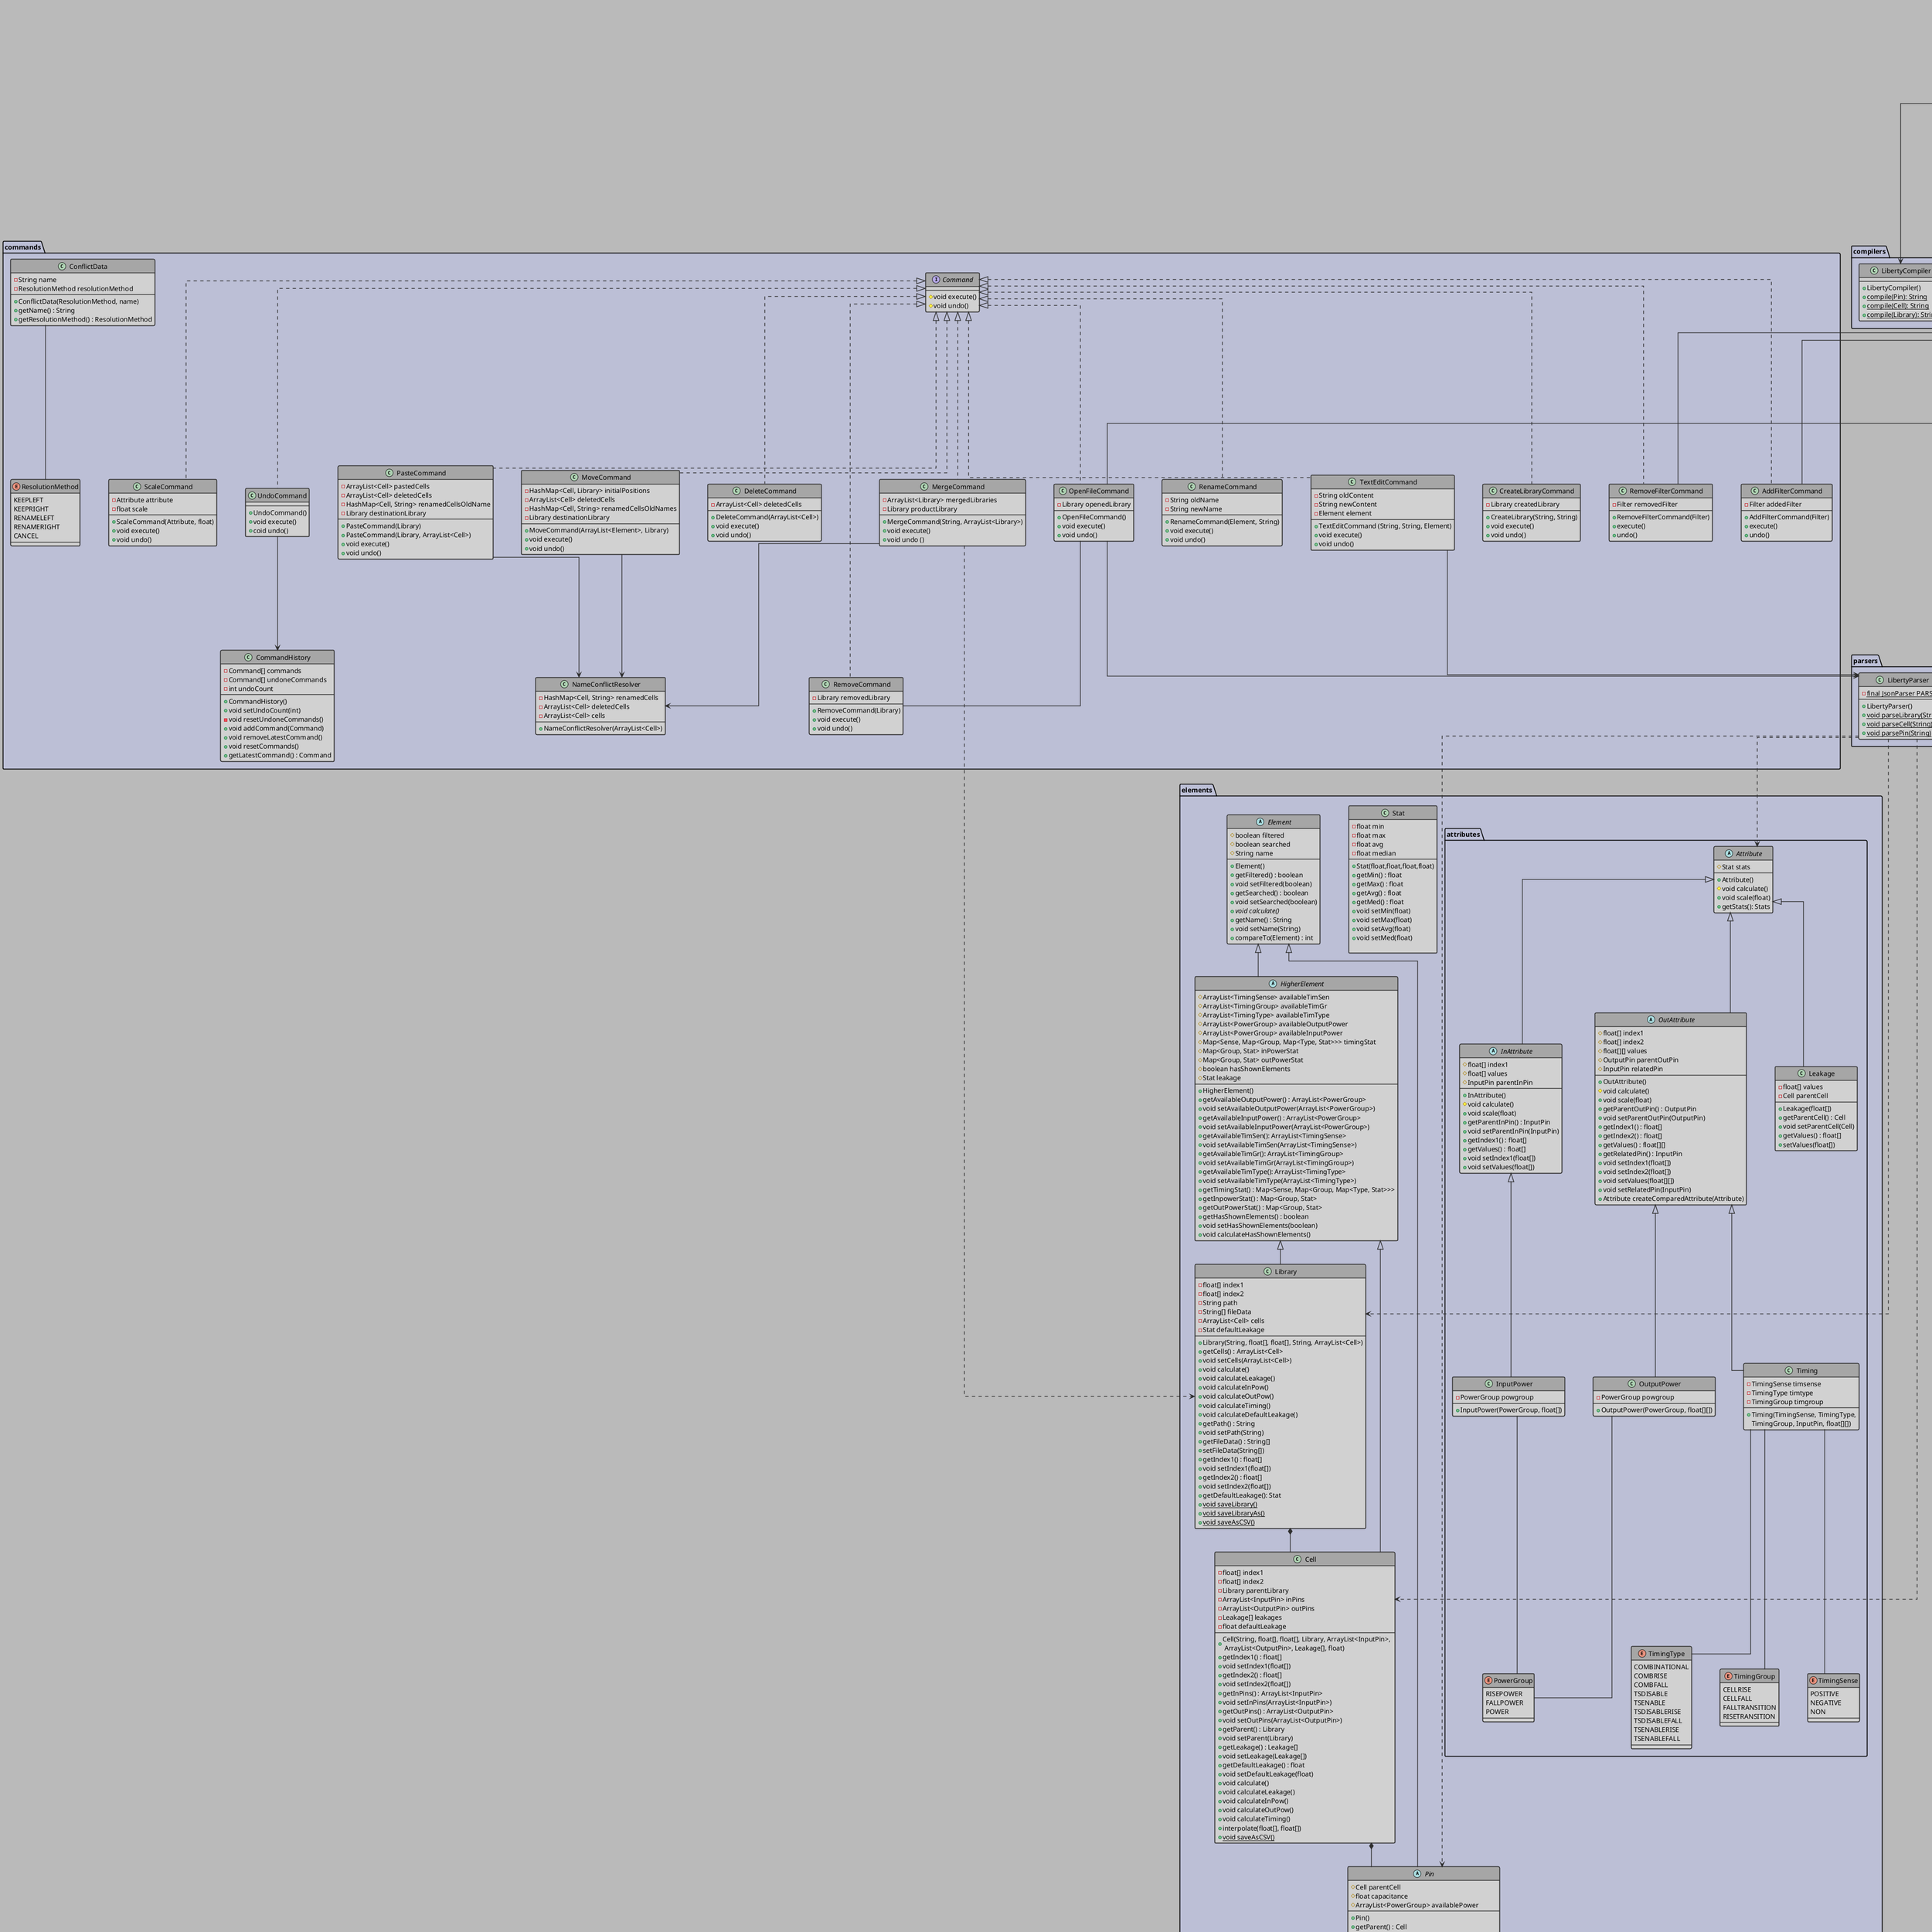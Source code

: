@startuml Model
skinparam linetype ortho
!startsub DIAGRAM
skinparam {
    Linetype ortho
    BackgroundColor #bababa
    Shadowing false
    Nodesep 60
    Ranksep 50
}
skinparam Arrow {
    Color #2e2e2e
    Thickness 1.5
}
skinparam CircledCharacter {
    Radius 8
    FontSize 10
}
skinparam class {
    BackgroundColor #d1d1d1
    BorderColor #2e2e2e
    BorderThickness 1.5
    HeaderBackgroundColor #a6a6a6
}
skinparam package {
    BackgroundColor #bcbfd6
    BorderThickness 1.8
}
skinparam Note {
    BackgroundColor #297547
    BorderColor #171a17
    FontColor #e8e8e8
}

/' package panelData{
    enum ElementType {
        LIBRARY
        CELL
        INPIN
        OUTPIN
    }
    enum AttributeType{
        OUTPOWER
        INPOWER
        DEFLEAKAGE
        LEAKAGE
        TIMING
        AREA
        CAPACITANCE
    }
    abstract class Panel{
        ElementType elementType
        String panelName
    }
    class TextEditor extends Panel{
        - Element element
        - String Content
        - String greyedBeforeContent
        - String greyedAfterContent
        __
        + search(String) : int
        + switchToElementView()
        + updateData()
    }
    interface GraphicImp{
        AttributeType attribute
        PowerGroup powgroup
        TimingGroup timgroup
        TimingType timtype
        TimingSense timsense
        Mode mode
        __
        {abstract} getData()
    }
    interface CompareView{
        __
        {abstract} void selectElement(Element)
        {abstract} void deselectElement(Element)
    }
    class CompareLibraryView extends Panel implements GraphicImp, CompareView{
        Element[] openedLibraries
        Library[] selectedLibraries
        __
        + void getData()
        + void selectElement(Element)
        + void deselectElement(Element)
    }
    class CompareCellPinView extends Panel implements GraphicImp, CompareView{
        Cell[] openedCells
        Element[] selectedElements
        __
        + void getData()
        + void selectElement(Element)
        + void deselectElement(Element)
    }
    class ElementView extends Panel implements GraphicImp{
        Element element
        __
        + void switchToTextEditor()
        + getData()
    }
}'/

package elements{
    class Stat {
        -float min 
        -float max
        -float avg
        -float median
        __
        + Stat(float,float,float,float)
        + getMin() : float
        + getMax() : float
        + getAvg() : float
        + getMed() : float
        + void setMin(float)
        + void setMax(float)
        + void setAvg(float)
        + void setMed(float)

    }
    package attributes {
        abstract class Attribute{ 
            # Stat stats
            __
            + Attribute()
            # void calculate()
            + void scale(float)
            + getStats(): Stats
        }
        abstract class InAttribute extends Attribute{ 
            # float[] index1
            # float[] values
            # InputPin parentInPin
            __
            + InAttribute()
            # void calculate()
            + void scale(float)
            + getParentInPin() : InputPin
            + void setParentInPin(InputPin)
            + getIndex1() : float[]
            + getValues() : float[]
            + void setIndex1(float[])
            + void setValues(float[])
        }
        abstract class OutAttribute extends Attribute{ 
            # float[] index1 
            # float[] index2
            # float[][] values
            # OutputPin parentOutPin
            # InputPin relatedPin
            __
            + OutAttribute()
            # void calculate()
            + void scale(float)
            + getParentOutPin() : OutputPin
            + void setParentOutPin(OutputPin)
            + getIndex1() : float[]
            + getIndex2() : float[]
            + getValues() : float[][]
            + getRelatedPin() : InputPin
            + void setIndex1(float[])
            + void setIndex2(float[])
            + void setValues(float[][])
            + void setRelatedPin(InputPin)
            + Attribute createComparedAttribute(Attribute)
        }
        enum TimingSense {
        POSITIVE
        NEGATIVE
        NON
        }
        enum TimingType {
        COMBINATIONAL
        COMBRISE
        COMBFALL
        TSDISABLE
        TSENABLE
        TSDISABLERISE
        TSDISABLEFALL
        TSENABLERISE
        TSENABLEFALL
        }
        enum TimingGroup {
        CELLRISE
        CELLFALL
        FALLTRANSITION
        RISETRANSITION
        }
        enum PowerGroup {
        RISEPOWER
        FALLPOWER
        POWER
        }
        class Timing extends OutAttribute {
            -TimingSense timsense
            -TimingType timtype
            -TimingGroup timgroup
            __
            + Timing(TimingSense, TimingType,
            TimingGroup, InputPin, float[][])
        }
        class InputPower extends InAttribute {
            -PowerGroup powgroup
            __
            + InputPower(PowerGroup, float[])
        }
        class OutputPower extends OutAttribute {
            -PowerGroup powgroup 
            __
            + OutputPower(PowerGroup, float[][])
        }
        class Leakage extends Attribute {
            - float[] values
            - Cell parentCell
            __
            + Leakage(float[])
            + getParentCell() : Cell
            + void setParentCell(Cell)
            + getValues() : float[]
            + setValues(float[])
        }
    }
    abstract class Element{
        # boolean filtered
        # boolean searched
        # String name
        __
        + Element()
        + getFiltered() : boolean
        + void setFiltered(boolean)
        + getSearched() : boolean
        + void setSearched(boolean)
        + {abstract} void calculate()
        + getName() : String
        + void setName(String)
        + compareTo(Element) : int
    }
    abstract class HigherElement extends Element{
        # ArrayList<TimingSense> availableTimSen
        # ArrayList<TimingGroup> availableTimGr
        # ArrayList<TimingType> availableTimType
        # ArrayList<PowerGroup> availableOutputPower
        # ArrayList<PowerGroup> availableInputPower
        # Map<Sense, Map<Group, Map<Type, Stat>>> timingStat
        # Map<Group, Stat> inPowerStat
        # Map<Group, Stat> outPowerStat
        # boolean hasShownElements
        # Stat leakage
        __
        + HigherElement()
        + getAvailableOutputPower() : ArrayList<PowerGroup>
        + void setAvailableOutputPower(ArrayList<PowerGroup>)
        + getAvailableInputPower() : ArrayList<PowerGroup>
        + void setAvailableInputPower(ArrayList<PowerGroup>)
        + getAvailableTimSen(): ArrayList<TimingSense>
        + void setAvailableTimSen(ArrayList<TimingSense>)
        + getAvailableTimGr(): ArrayList<TimingGroup>
        + void setAvailableTimGr(ArrayList<TimingGroup>)
        + getAvailableTimType(): ArrayList<TimingType>
        + void setAvailableTimType(ArrayList<TimingType>)
        + getTimingStat() : Map<Sense, Map<Group, Map<Type, Stat>>>
        + getInpowerStat() : Map<Group, Stat>
        + getOutPowerStat() : Map<Group, Stat>
        + getHasShownElements() : boolean
        + void setHasShownElements(boolean)
        + void calculateHasShownElements()
    }
    class Library extends HigherElement{
        - float[] index1
        - float[] index2
        - String path
        - String[] fileData
        - ArrayList<Cell> cells
        - Stat defaultLeakage
        __
        + Library(String, float[], float[], String, ArrayList<Cell>)
        + getCells() : ArrayList<Cell>
        + void setCells(ArrayList<Cell>)
        + void calculate()
        + void calculateLeakage()
        + void calculateInPow()
        + void calculateOutPow()
        + void calculateTiming()
        + void calculateDefaultLeakage()
        + getPath() : String
        + void setPath(String)
        + getFileData() : String[]
        + setFileData(String[])
        + getIndex1() : float[]
        + void setIndex1(float[])
        + getIndex2() : float[]
        + void setIndex2(float[])
        + getDefaultLeakage(): Stat
        + {static} void saveLibrary()
        + {static} void saveLibraryAs()
        + {static} void saveAsCSV()
    }
    class Cell extends HigherElement{
        - float[] index1
        - float[] index2
        - Library parentLibrary
        - ArrayList<InputPin> inPins
        - ArrayList<OutputPin> outPins
        - Leakage[] leakages
        - float defaultLeakage
        __
        + Cell(String, float[], float[], Library, ArrayList<InputPin>, \n ArrayList<OutputPin>, Leakage[], float)
        + getIndex1() : float[]
        + void setIndex1(float[])
        + getIndex2() : float[]
        + void setIndex2(float[])
        + getInPins() : ArrayList<InputPin>
        + void setInPins(ArrayList<InputPin>)
        + getOutPins() : ArrayList<OutputPin>
        + void setOutPins(ArrayList<OutputPin>)
        + getParent() : Library
        + void setParent(Library)
        + getLeakage() : Leakage[]
        + void setLeakage(Leakage[])
        + getDefaultLeakage() : float
        + void setDefaultLeakage(float)
        + void calculate()
        + void calculateLeakage()
        + void calculateInPow()
        + void calculateOutPow()
        + void calculateTiming()
        + interpolate(float[], float[])
        + {static} void saveAsCSV()
    }
    abstract class Pin extends Element{
        # Cell parentCell
        # float capacitance
        # ArrayList<PowerGroup> availablePower
        __
        + Pin()
        + getParent() : Cell
        + void setParent(Cell)
        + getCapacitance() : float
        + setCapacitance(float) 
        + getAvailablePower() : ArrayList<PowerGroup>
        + setAvailablePower() : ArrayList<PowerGroup>
    }
    class InputPin{
        - ArrayList<InputPower> inputPowers
        __
        + InputPin(String, Cell, ArrayList<InputPower>)
        + void calculate()
        + void calculatePower()
        + getInputPowers(): ArrayList<InputPower>
        + void setInputPowers(ArrayList<InputPower>)
        + interpolate(float[])
        + {static} void saveAsCSV()
    }
    class OutputPin{
        - ArrayList<TimingSense> availableTimSen
        - ArrayList<TimingGroup> availableTimGr
        - ArrayList<TimingType> availableTimType
        - ArrayList<OutputPower> outputPowers
        - ArrayList<Timing> timings
        - String outputFunction
        __
        + OutputPin(String, Cell, ArrayList<OutputPower>, ArrayList<Timing>)
        + getTimings(): ArrayList<Timing>
        + void setTimings(ArrayList<Timing>)
        + getOutputPowers(): ArrayList<OutputPower>
        + void setOutputPowers(ArrayList<OutputPower>)
        + getAvailableTimSen(): ArrayList<TimingSense>
        + setAvailableTimSen(ArrayList<TimingSense>)
        + getAvailableTimGr(): ArrayList<TimingGroup>
        + setAvailableTimGr(ArrayList<TimingGroup>)
        + getAvailableTimType(): ArrayList<TimingType>
        + setAvailableTimType(ArrayList<TimingType>)
        + getOutputFunction(): String
        + void setOutputFunction(String)
        + void calculate()
        + void calculatePower()
        + void calculateTiming()
        + interpolate(float[], float[])
        + {static} void saveAsCSV()
    }
}


package exceptions{
    class InvalidComparisonException
    class InvalidFileFormatException
    class ExceedingFileSizeException
    class TooManySelectedException
    class TooManyPanelsOpenedException
    class InvalidArgumentException
    class InvalidNameException
}
package commands{
    interface Command{
        __
        # void execute()
        # void undo()
    }
    class CommandHistory{
        - Command[] commands
        - Command[] undoneCommands
        - int undoCount
        __
        + CommandHistory()
        + void setUndoCount(int)
        - void resetUndoneCommands()
        + void addCommand(Command)
        + void removeLatestCommand()
        + void resetCommands()
        + getLatestCommand() : Command
    }
    class CreateLibraryCommand implements Command{
        - Library createdLibrary
        __
        + CreateLibrary(String, String)
        + void execute()
        + void undo()
    }
    class ScaleCommand implements Command{
        - Attribute attribute
        - float scale
        __
        + ScaleCommand(Attribute, float)
        + void execute()
        + void undo()
    }
    
    class RemoveFilterCommand implements Command{
        - Filter removedFilter
        __
        + RemoveFilterCommand(Filter)
        + execute()
        + undo()
    }
    class AddFilterCommand implements Command{
        - Filter addedFilter
        __
        + AddFilterCommand(Filter)
        + execute()
        + undo()
    }
    class TextEditCommand implements Command{
        - String oldContent
        - String newContent
        - Element element
        __
        + TextEditCommand (String, String, Element)
        + void execute()
        + void undo()
    }
    class UndoCommand implements Command{
        __
        + UndoCommand()
        + void execute()
        + coid undo()
    }
    class MergeCommand implements Command{
        - ArrayList<Library> mergedLibraries
        - Library productLibrary
        __
        + MergeCommand(String, ArrayList<Library>)
        + void execute()
        + void undo ()
    }
    class DeleteCommand implements Command{
        - ArrayList<Cell> deletedCells
        __
        + DeleteCommand(ArrayList<Cell>)
        + void execute()
        + void undo()
    }
    class RemoveCommand implements Command{
        - Library removedLibrary
        __
        + RemoveCommand(Library)
        + void execute()
        + void undo()
    }
    class PasteCommand implements Command{
        - ArrayList<Cell> pastedCells
        - ArrayList<Cell> deletedCells
        - HashMap<Cell, String> renamedCellsOldName
        - Library destinationLibrary
        __
        + PasteCommand(Library)
        + PasteCommand(Library, ArrayList<Cell>)
        + void execute()
        + void undo()
    }
    class MoveCommand implements Command{
        - HashMap<Cell, Library> initialPositions
        - ArrayList<Cell> deletedCells
        - HashMap<Cell, String> renamedCellsOldNames
        - Library destinationLibrary
        __
        + MoveCommand(ArrayList<Element>, Library)
        + void execute()
        + void undo()
    }
    class RenameCommand implements Command{
        - String oldName
        - String newName
        __
        + RenameCommand(Element, String)
        + void execute()
        + void undo()
    }
    class OpenFileCommand implements Command {
        - Library openedLibrary
        __
        + OpenFileCommand()
        + void execute()
        + void undo()
    }
    class NameConflictResolver{
        - HashMap<Cell, String> renamedCells
        - ArrayList<Cell> deletedCells
        - ArrayList<Cell> cells
        __
        + NameConflictResolver(ArrayList<Cell>)
    }
    class ConflictData{
        - String name
        - ResolutionMethod resolutionMethod
        __
        + ConflictData(ResolutionMethod, name)
        + getName() : String
        + getResolutionMethod() : ResolutionMethod
    }
    enum ResolutionMethod{
        KEEPLEFT
        KEEPRIGHT
        RENAMELEFT
        RENAMERIGHT
        CANCEL
    }
    ConflictData -- ResolutionMethod
    MoveCommand --> NameConflictResolver
    PasteCommand --> NameConflictResolver
    MergeCommand --> NameConflictResolver
    OpenFileCommand -- RemoveCommand
    /'class SelectStatCommand implements Command{
        __
        + SelectStatCommand(String)
        + void execute()
        + void undo()
    }
    class SelectDropdownCommand implements Command {
        + SelectDropdownCommand(String)
        + void execute()
        + void undo()
    }
    class SelectCompareCommand implements Command {
        + SelectCompareCommand(Element)
        + void execute()
        + void undo()
    }
    '/
}


package parsers { 
    class LibertyParser {
    - {static} final JsonParser PARSER
    __
    + LibertyParser()
    + {static} void parseLibrary(String)
    + {static} void parseCell(String)
    + {static} void parsePin(String)
    }
}
package compilers {
    class CSVCompiler{
    __
    + CSVCompiler()
    + {Static} compile(Pin): String
    + {Static} compile(Cell): String
    + {Static} compile(Library): String
    }
    class LibertyCompiler{
    + LibertyCompiler()
    + {Static} compile(Pin): String
    + {Static} compile(Cell): String
    + {Static} compile(Library): String
    }
}
package project {
    class Model {
        - {static} Model instance = new Model()
        - Project currentProject
        - Settings currentSettings
        - Shortcuts currentShortcuts
        __
        - Model()
        + {static} Model getInstance()
        + Project getCurrentProject()
        + void loadProject()
        + void saveProject()
        + Settings getCurrentSettings()
        + void saveSettings()
        + void resetSettings()
        + Shortcuts getCurrentShortcuts()
        + void saveShortcuts()
        + void resetShorcuts()
        + notify()
    }
    class Project {
    - ArrayList<Library> libraries
    - HashSet<Element> copiedElements
    - HashSet<Element> openedInTextElements
    - ArrayList<Filter> filters
    __
    + Project()
    + notify()
    + getLibraries() : ArrayList<Library>
    + getCopiedElements(): HashSet<Element>
    + getOpenedInTextElements(): HashSet<Element>
    + getFilters(): ArrayList<Filter>
    + void setLibraries(ArrayList<Library>) 
    + void setOpenedInTextElements(HashSet<Element>)
    + void setCopiedElements(HashSet<Element>)
    + void setFilters(ArrayList<Filter>)
    + void saveDefaultFilters()
    + void loadDefaultFilters()
    }
    class FileManager{
        __
        + {static} openFile(): File
        + {static} openFile(String): File
        + {static} void saveFile(String, String[], String)
        + {static} void saveFile(String, String, String, String)
    }
    class Interpolator{
        __
        + Interpolator()
        + {static} float[] interpolate(float[], float[], float[])
        + {static} float[][] bicubicInterpolate(float[], float[], float[][], float[], float[])
    }
enum LanguageEnum{
        ENGLISH
        DEUTSCH
        TURK
        SHQIP
        FRANCAIS
    }
    enum ColorThemeEnum{
        Theme1
        Theme2
        Theme3
        ANDSOON
    }
    class Settings{
        - Language currentLanguage
        - ColorTheme colorTheme
        - String fontType
        - int fontSize
        - int barCount
        - int undoCount
        - boolean editorOpenedFirst
        __
        + Settings()
        + void setLanguage(LanguageEnum)
        + void setColorTheme(ColorThemeEnum)
        + void setFontType(String)
        + void setFontSize(int)
        + void setBarCount(int)
        + void setUndoCount(int)
        + void setEditorOpenedFirst(boolean)
        + getLanguage() : LanguageEnum
        + getColorTheme() : ColorThemeEnum
        + getFontType() : String
        + getFontSize() : int
        + getBarCount() : int
        + getUndoCount() : int
        + getEditorOpenedFirst(): boolean
        - void notify()
    }
    LanguageEnum -- Settings
    ColorThemeEnum -- Settings
    class ColorTheme{
        - HashMap<ColorEnum, int> colors
        __
        + ColorTheme()
        + getColor(ColorEnum): int[]
    }
    enum ColorEnum{
        System_BG
        System_Shade
        Hover_Highlight
        Text_Default
        Liberty_Window_BG
        Section
        SubSection
        Input_Field_BG
        Interactable_BG
        Scroll_Bar_Handle
        Text_Active
        Text_Selected
    }
    ColorEnum -- ColorTheme
    class Language{
        - HashMap<TextComponent, String> map
        __
        + getTextComponent(TextComponent): String
    }
    enum TextComponent{
        PROGRAM_DESCRIPTION
        LIBRARY
        CELL
        PIN
        INDEX
        FILE
        EDIT
        INFO
        EDITOR
        VIEWER
        ...
        ABOUT_TEXT
    }
    Settings *-- ColorTheme
    Settings *-- Language
    class Shortcuts{
    - HashMap<char, Event> actions
    __
    + void setKey(char, Event)
    + void removeKey(char)
    + ArrayList<char> getKeys()
    + Event getAction(char)
    }
    enum Operation{
        LESS
        EQUAL
        BIGGER
    }
    enum Mode{
        MAX
        MIN
        AVG
        MED
    }
    class Filter{
        - Attribute attribute
        - Mode mode
        - float value
        - Operation operation
        - boolean status
        __
        + Filter(Attribute, Mode, 
        float, Operation)
        + void filter()
        + setStatus(boolean)
        + getStatus(): boolean
    }
}
Project --> CSVCompiler
Model --> Settings
Model --> Shortcuts
Model --> FileManager
Filter --> FileManager
MergeCommand ..> Library
Project --* Model
TextEditCommand --> LibertyParser
LibertyParser ..> Library
LibertyParser ..> Cell
LibertyParser ..> Pin
/'SelectDropdownCommand --> Attribute
SelectStatCommand --> Attribute '/
OpenFileCommand --> FileManager
OpenFileCommand --> LibertyParser
UndoCommand --> CommandHistory
Filter <-- AddFilterCommand
Filter <-- RemoveFilterCommand
Pin <|-- InputPin
Pin <|-- OutputPin
Operation -- Filter
Mode -- Filter
TimingSense -- Timing
TimingType -- Timing
TimingGroup -- Timing
PowerGroup -- OutputPower
PowerGroup -- InputPower
Library *-- Cell
Cell *-- Pin
Project --> LibertyCompiler
LibertyParser ..> Attribute
!endsub

/' project -[hidden]> compiler
compiler -[hidden]-> parser
parser -[hidden]> element
project-[hidden]> commands '/
OutputPower -[hidden]> InputPower
InputPower -[hidden]-> PowerGroup
Timing -[hidden]-> TimingType
Timing -[hidden]-> TimingSense
Timing -[hidden]-> TimingGroup
elements -[hidden]> exceptions
InvalidComparisonException -[hidden]-> InvalidFileFormatException
InvalidFileFormatException -[hidden]-> ExceedingFileSizeException




@enduml
